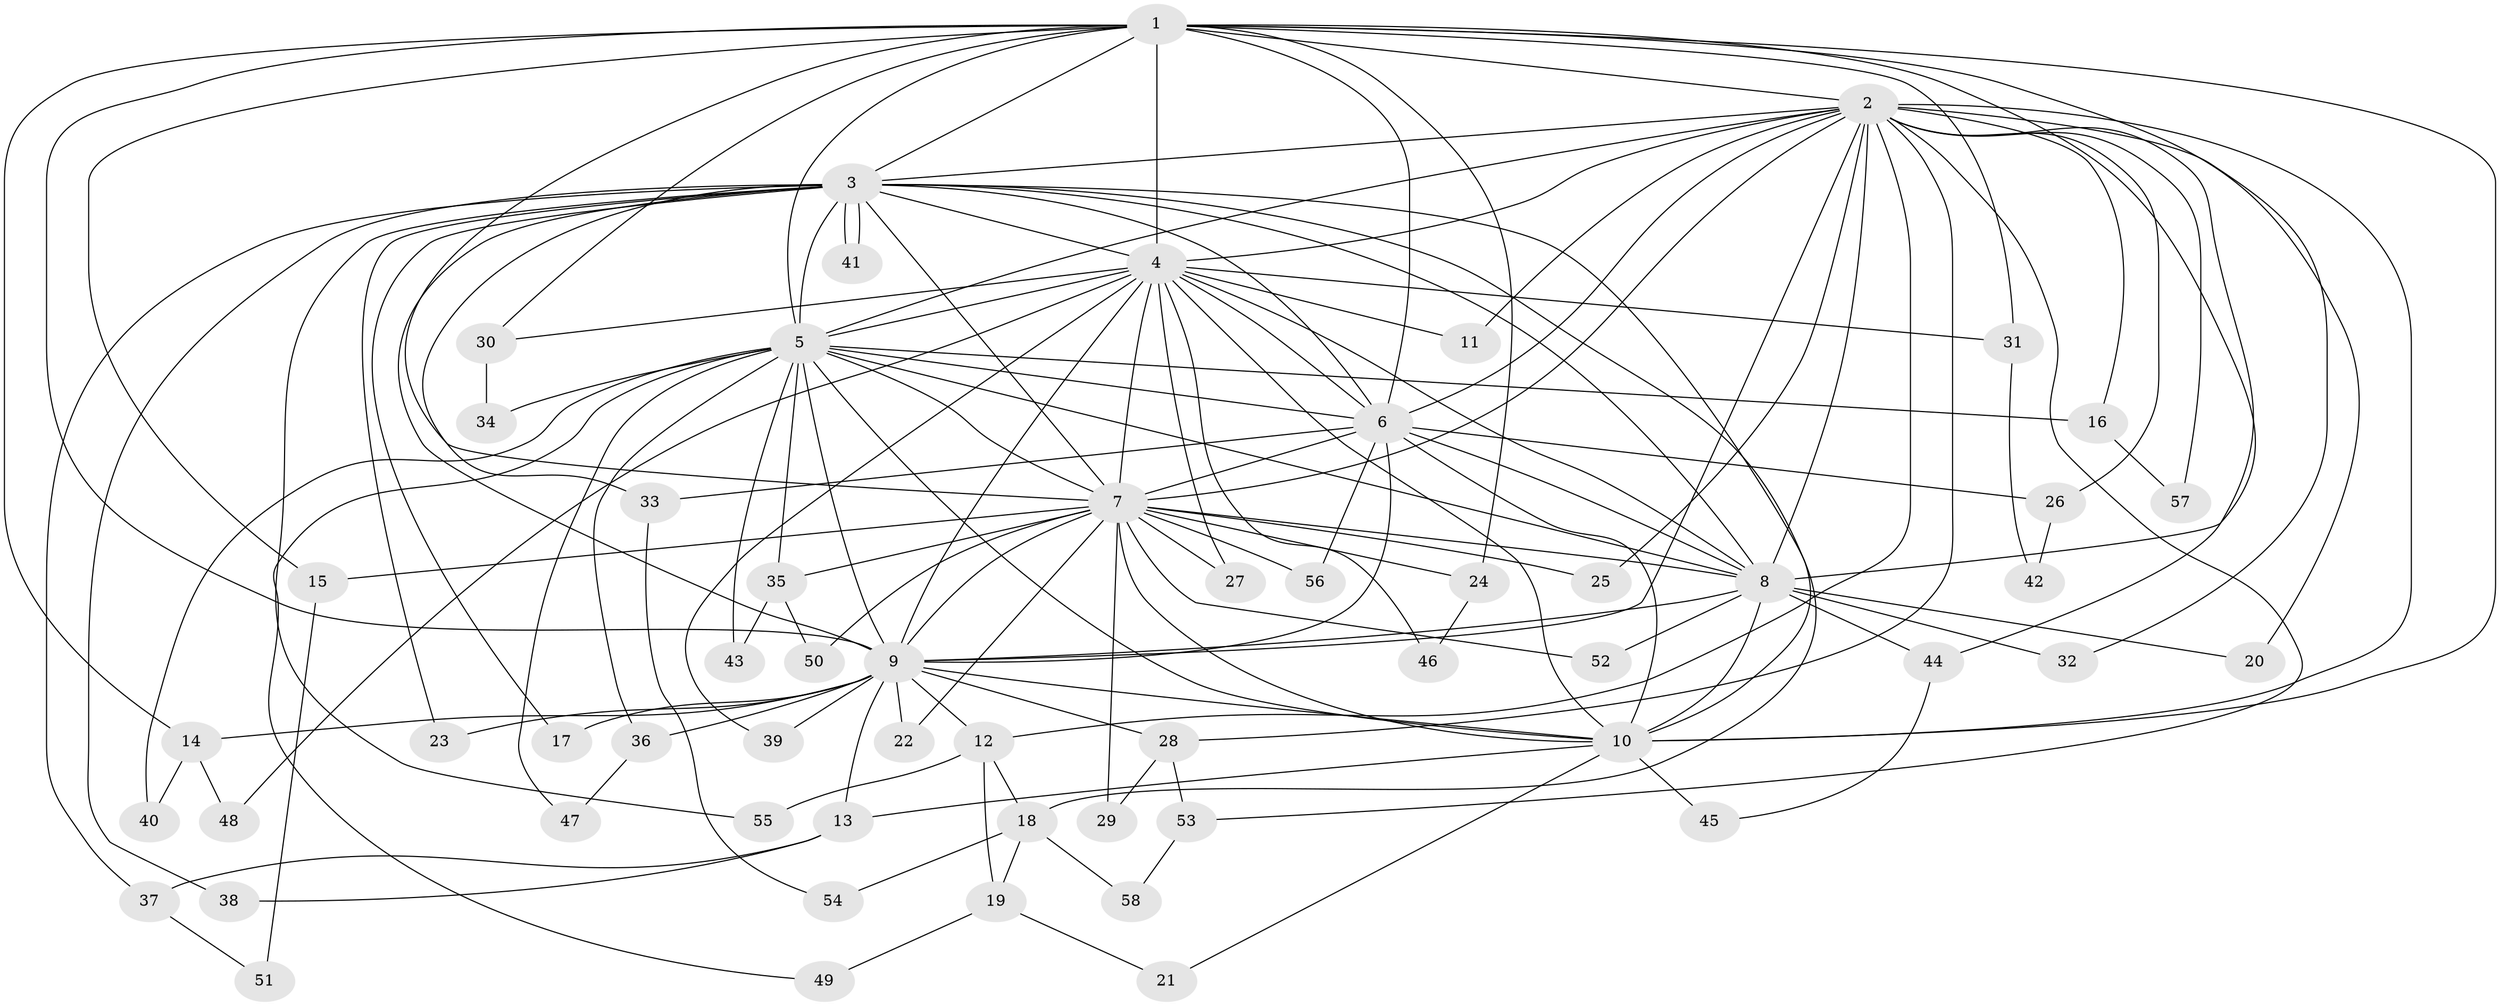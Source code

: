 // coarse degree distribution, {18: 0.041666666666666664, 3: 0.2916666666666667, 10: 0.08333333333333333, 4: 0.08333333333333333, 12: 0.041666666666666664, 2: 0.25, 9: 0.041666666666666664, 1: 0.08333333333333333, 6: 0.041666666666666664, 8: 0.041666666666666664}
// Generated by graph-tools (version 1.1) at 2025/36/03/04/25 23:36:32]
// undirected, 58 vertices, 141 edges
graph export_dot {
  node [color=gray90,style=filled];
  1;
  2;
  3;
  4;
  5;
  6;
  7;
  8;
  9;
  10;
  11;
  12;
  13;
  14;
  15;
  16;
  17;
  18;
  19;
  20;
  21;
  22;
  23;
  24;
  25;
  26;
  27;
  28;
  29;
  30;
  31;
  32;
  33;
  34;
  35;
  36;
  37;
  38;
  39;
  40;
  41;
  42;
  43;
  44;
  45;
  46;
  47;
  48;
  49;
  50;
  51;
  52;
  53;
  54;
  55;
  56;
  57;
  58;
  1 -- 2;
  1 -- 3;
  1 -- 4;
  1 -- 5;
  1 -- 6;
  1 -- 7;
  1 -- 8;
  1 -- 9;
  1 -- 10;
  1 -- 14;
  1 -- 15;
  1 -- 20;
  1 -- 24;
  1 -- 30;
  1 -- 31;
  2 -- 3;
  2 -- 4;
  2 -- 5;
  2 -- 6;
  2 -- 7;
  2 -- 8;
  2 -- 9;
  2 -- 10;
  2 -- 11;
  2 -- 12;
  2 -- 16;
  2 -- 25;
  2 -- 26;
  2 -- 28;
  2 -- 32;
  2 -- 44;
  2 -- 53;
  2 -- 57;
  3 -- 4;
  3 -- 5;
  3 -- 6;
  3 -- 7;
  3 -- 8;
  3 -- 9;
  3 -- 10;
  3 -- 17;
  3 -- 18;
  3 -- 23;
  3 -- 33;
  3 -- 37;
  3 -- 38;
  3 -- 41;
  3 -- 41;
  3 -- 55;
  4 -- 5;
  4 -- 6;
  4 -- 7;
  4 -- 8;
  4 -- 9;
  4 -- 10;
  4 -- 11;
  4 -- 27;
  4 -- 30;
  4 -- 31;
  4 -- 39;
  4 -- 46;
  4 -- 48;
  5 -- 6;
  5 -- 7;
  5 -- 8;
  5 -- 9;
  5 -- 10;
  5 -- 16;
  5 -- 34;
  5 -- 35;
  5 -- 36;
  5 -- 40;
  5 -- 43;
  5 -- 47;
  5 -- 49;
  6 -- 7;
  6 -- 8;
  6 -- 9;
  6 -- 10;
  6 -- 26;
  6 -- 33;
  6 -- 56;
  7 -- 8;
  7 -- 9;
  7 -- 10;
  7 -- 15;
  7 -- 22;
  7 -- 24;
  7 -- 25;
  7 -- 27;
  7 -- 29;
  7 -- 35;
  7 -- 50;
  7 -- 52;
  7 -- 56;
  8 -- 9;
  8 -- 10;
  8 -- 20;
  8 -- 32;
  8 -- 44;
  8 -- 52;
  9 -- 10;
  9 -- 12;
  9 -- 13;
  9 -- 14;
  9 -- 17;
  9 -- 22;
  9 -- 23;
  9 -- 28;
  9 -- 36;
  9 -- 39;
  10 -- 13;
  10 -- 21;
  10 -- 45;
  12 -- 18;
  12 -- 19;
  12 -- 55;
  13 -- 37;
  13 -- 38;
  14 -- 40;
  14 -- 48;
  15 -- 51;
  16 -- 57;
  18 -- 19;
  18 -- 54;
  18 -- 58;
  19 -- 21;
  19 -- 49;
  24 -- 46;
  26 -- 42;
  28 -- 29;
  28 -- 53;
  30 -- 34;
  31 -- 42;
  33 -- 54;
  35 -- 43;
  35 -- 50;
  36 -- 47;
  37 -- 51;
  44 -- 45;
  53 -- 58;
}
